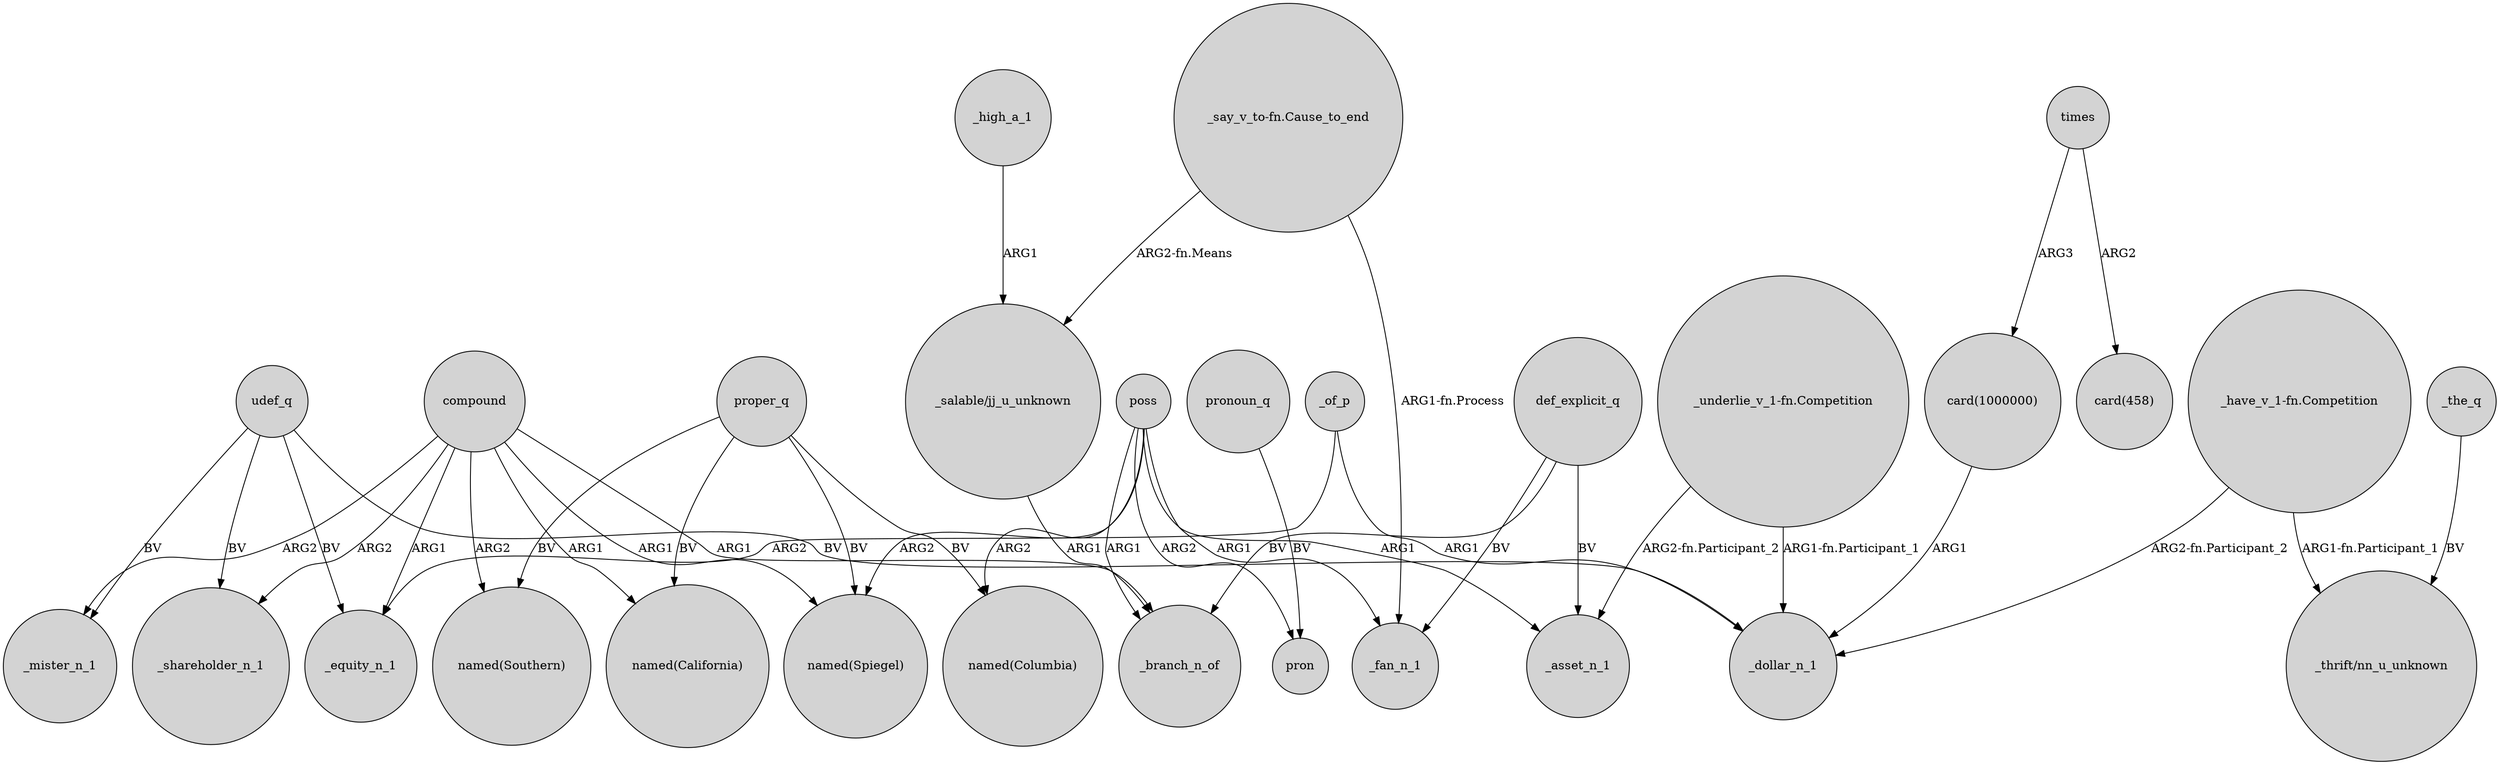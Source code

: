 digraph {
	node [shape=circle style=filled]
	_of_p -> _dollar_n_1 [label=ARG1]
	times -> "card(458)" [label=ARG2]
	compound -> _mister_n_1 [label=ARG2]
	"_salable/jj_u_unknown" -> _branch_n_of [label=ARG1]
	_of_p -> _equity_n_1 [label=ARG2]
	compound -> _branch_n_of [label=ARG1]
	proper_q -> "named(Spiegel)" [label=BV]
	compound -> _shareholder_n_1 [label=ARG2]
	poss -> _fan_n_1 [label=ARG1]
	udef_q -> _shareholder_n_1 [label=BV]
	def_explicit_q -> _asset_n_1 [label=BV]
	"_underlie_v_1-fn.Competition" -> _dollar_n_1 [label="ARG1-fn.Participant_1"]
	"_have_v_1-fn.Competition" -> _dollar_n_1 [label="ARG2-fn.Participant_2"]
	udef_q -> _equity_n_1 [label=BV]
	times -> "card(1000000)" [label=ARG3]
	compound -> _equity_n_1 [label=ARG1]
	def_explicit_q -> _fan_n_1 [label=BV]
	udef_q -> _mister_n_1 [label=BV]
	"_have_v_1-fn.Competition" -> "_thrift/nn_u_unknown" [label="ARG1-fn.Participant_1"]
	poss -> "named(Columbia)" [label=ARG2]
	poss -> _asset_n_1 [label=ARG1]
	pronoun_q -> pron [label=BV]
	"_say_v_to-fn.Cause_to_end" -> _fan_n_1 [label="ARG1-fn.Process"]
	_the_q -> "_thrift/nn_u_unknown" [label=BV]
	poss -> pron [label=ARG2]
	"_underlie_v_1-fn.Competition" -> _asset_n_1 [label="ARG2-fn.Participant_2"]
	poss -> _branch_n_of [label=ARG1]
	udef_q -> _dollar_n_1 [label=BV]
	"card(1000000)" -> _dollar_n_1 [label=ARG1]
	"_say_v_to-fn.Cause_to_end" -> "_salable/jj_u_unknown" [label="ARG2-fn.Means"]
	proper_q -> "named(Columbia)" [label=BV]
	poss -> "named(Spiegel)" [label=ARG2]
	_high_a_1 -> "_salable/jj_u_unknown" [label=ARG1]
	compound -> "named(Southern)" [label=ARG2]
	compound -> "named(California)" [label=ARG1]
	compound -> "named(Spiegel)" [label=ARG1]
	proper_q -> "named(California)" [label=BV]
	def_explicit_q -> _branch_n_of [label=BV]
	proper_q -> "named(Southern)" [label=BV]
}
